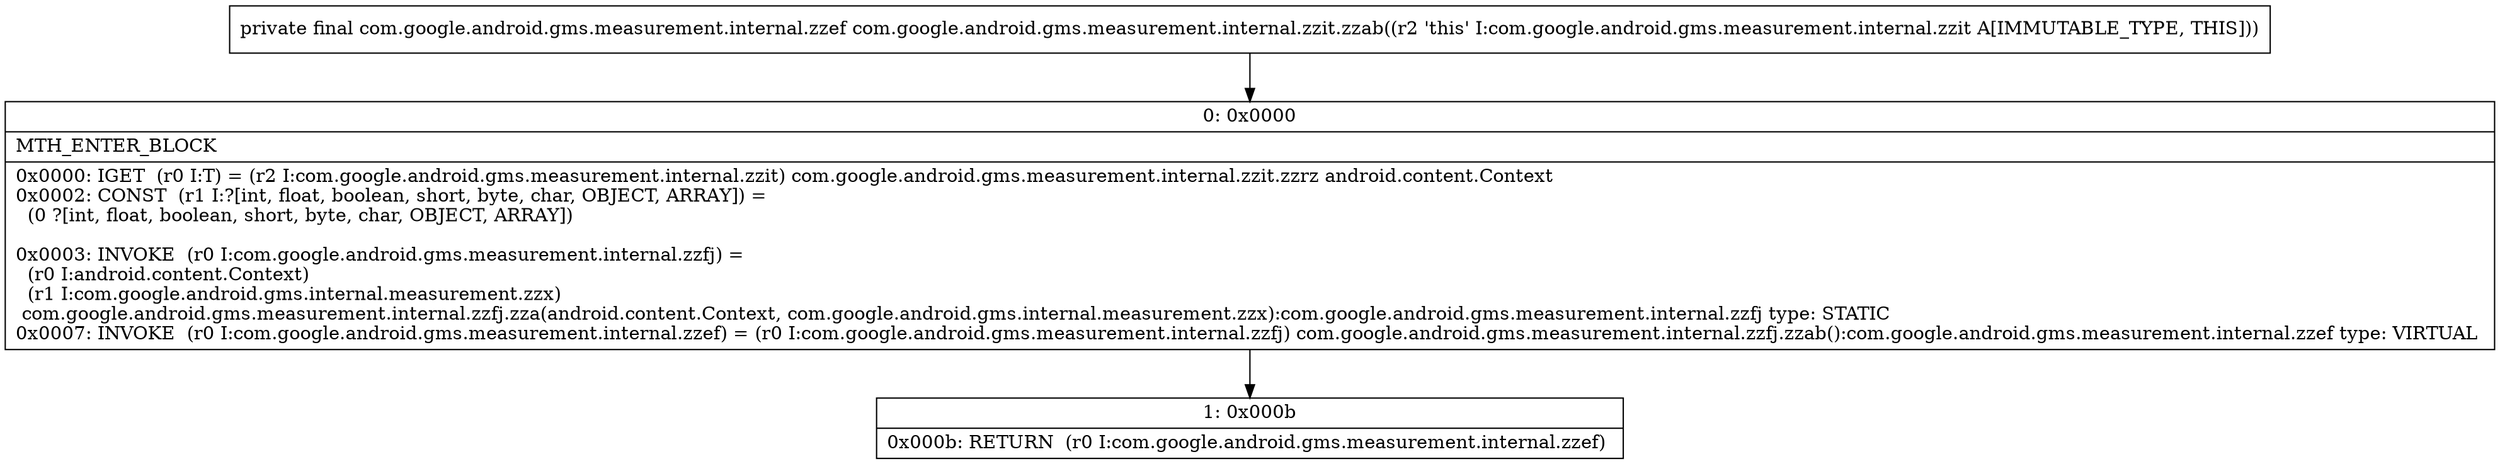 digraph "CFG forcom.google.android.gms.measurement.internal.zzit.zzab()Lcom\/google\/android\/gms\/measurement\/internal\/zzef;" {
Node_0 [shape=record,label="{0\:\ 0x0000|MTH_ENTER_BLOCK\l|0x0000: IGET  (r0 I:T) = (r2 I:com.google.android.gms.measurement.internal.zzit) com.google.android.gms.measurement.internal.zzit.zzrz android.content.Context \l0x0002: CONST  (r1 I:?[int, float, boolean, short, byte, char, OBJECT, ARRAY]) = \l  (0 ?[int, float, boolean, short, byte, char, OBJECT, ARRAY])\l \l0x0003: INVOKE  (r0 I:com.google.android.gms.measurement.internal.zzfj) = \l  (r0 I:android.content.Context)\l  (r1 I:com.google.android.gms.internal.measurement.zzx)\l com.google.android.gms.measurement.internal.zzfj.zza(android.content.Context, com.google.android.gms.internal.measurement.zzx):com.google.android.gms.measurement.internal.zzfj type: STATIC \l0x0007: INVOKE  (r0 I:com.google.android.gms.measurement.internal.zzef) = (r0 I:com.google.android.gms.measurement.internal.zzfj) com.google.android.gms.measurement.internal.zzfj.zzab():com.google.android.gms.measurement.internal.zzef type: VIRTUAL \l}"];
Node_1 [shape=record,label="{1\:\ 0x000b|0x000b: RETURN  (r0 I:com.google.android.gms.measurement.internal.zzef) \l}"];
MethodNode[shape=record,label="{private final com.google.android.gms.measurement.internal.zzef com.google.android.gms.measurement.internal.zzit.zzab((r2 'this' I:com.google.android.gms.measurement.internal.zzit A[IMMUTABLE_TYPE, THIS])) }"];
MethodNode -> Node_0;
Node_0 -> Node_1;
}

